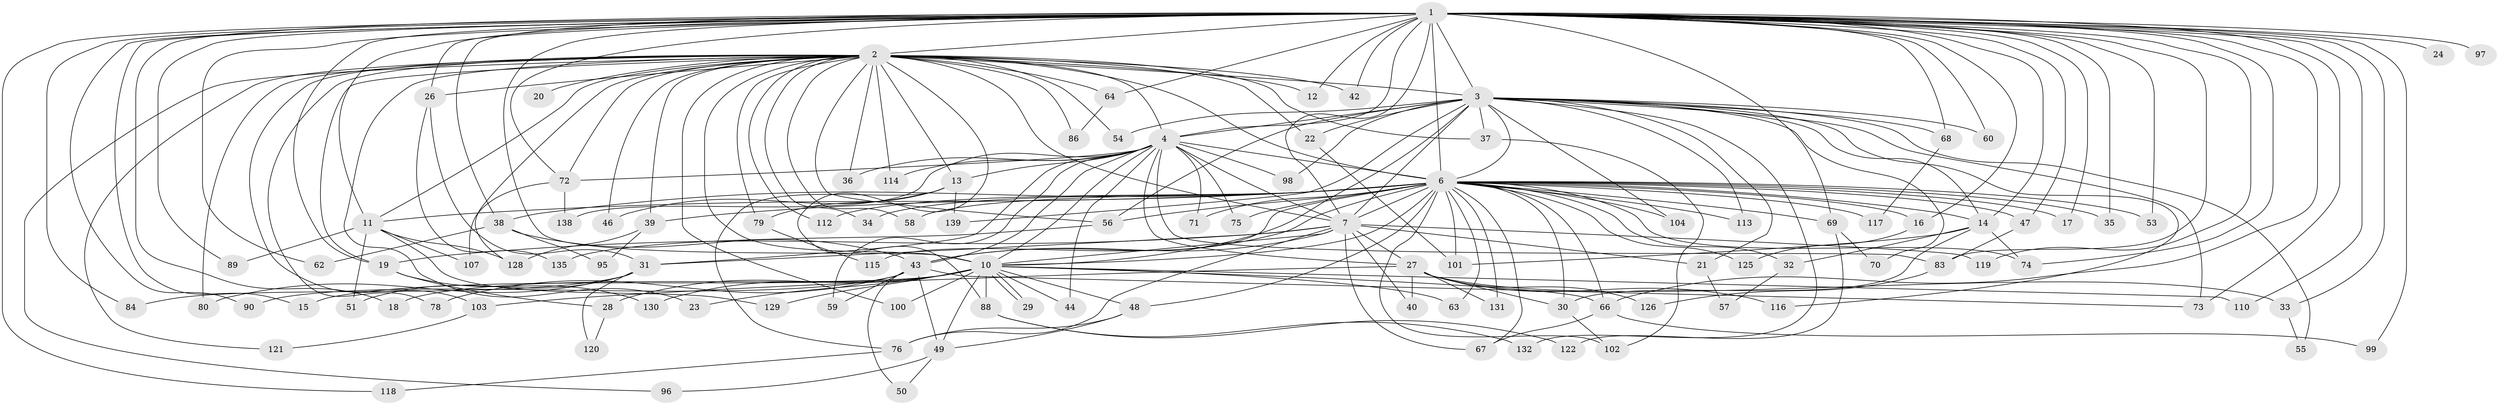 // Generated by graph-tools (version 1.1) at 2025/51/02/27/25 19:51:53]
// undirected, 109 vertices, 241 edges
graph export_dot {
graph [start="1"]
  node [color=gray90,style=filled];
  1 [super="+8"];
  2 [super="+5"];
  3 [super="+41"];
  4 [super="+82"];
  6 [super="+9"];
  7 [super="+106"];
  10 [super="+77"];
  11 [super="+109"];
  12;
  13 [super="+61"];
  14 [super="+45"];
  15;
  16;
  17;
  18;
  19 [super="+25"];
  20;
  21;
  22;
  23;
  24;
  26;
  27 [super="+93"];
  28;
  29;
  30 [super="+134"];
  31 [super="+65"];
  32;
  33;
  34;
  35 [super="+92"];
  36;
  37;
  38 [super="+52"];
  39;
  40;
  42;
  43 [super="+85"];
  44;
  46 [super="+108"];
  47;
  48;
  49 [super="+127"];
  50;
  51;
  53;
  54;
  55;
  56 [super="+137"];
  57;
  58;
  59;
  60;
  62;
  63;
  64;
  66 [super="+94"];
  67 [super="+123"];
  68;
  69;
  70;
  71;
  72 [super="+87"];
  73 [super="+81"];
  74 [super="+124"];
  75;
  76 [super="+111"];
  78;
  79;
  80;
  83 [super="+91"];
  84;
  86;
  88;
  89;
  90;
  95;
  96;
  97;
  98;
  99;
  100;
  101 [super="+136"];
  102 [super="+105"];
  103;
  104;
  107;
  110;
  112;
  113;
  114;
  115;
  116;
  117;
  118;
  119;
  120;
  121;
  122;
  125;
  126;
  128 [super="+133"];
  129;
  130;
  131;
  132;
  135;
  138;
  139;
  1 -- 2 [weight=4];
  1 -- 3 [weight=2];
  1 -- 4 [weight=2];
  1 -- 6 [weight=4];
  1 -- 7 [weight=2];
  1 -- 10 [weight=2];
  1 -- 11;
  1 -- 12;
  1 -- 19;
  1 -- 24 [weight=2];
  1 -- 26;
  1 -- 35 [weight=2];
  1 -- 42;
  1 -- 53;
  1 -- 62;
  1 -- 73;
  1 -- 89;
  1 -- 90;
  1 -- 97 [weight=2];
  1 -- 99;
  1 -- 110;
  1 -- 64;
  1 -- 66;
  1 -- 68;
  1 -- 69;
  1 -- 74;
  1 -- 14;
  1 -- 15;
  1 -- 16;
  1 -- 17;
  1 -- 18;
  1 -- 83;
  1 -- 84;
  1 -- 33;
  1 -- 38;
  1 -- 47;
  1 -- 118;
  1 -- 119;
  1 -- 60;
  1 -- 72;
  2 -- 3 [weight=2];
  2 -- 4 [weight=2];
  2 -- 6 [weight=4];
  2 -- 7 [weight=2];
  2 -- 10 [weight=3];
  2 -- 11;
  2 -- 12;
  2 -- 13 [weight=2];
  2 -- 36;
  2 -- 37;
  2 -- 39;
  2 -- 42;
  2 -- 46 [weight=2];
  2 -- 54;
  2 -- 64;
  2 -- 78;
  2 -- 79;
  2 -- 80;
  2 -- 96;
  2 -- 100;
  2 -- 112;
  2 -- 72;
  2 -- 20;
  2 -- 22;
  2 -- 23;
  2 -- 86;
  2 -- 26;
  2 -- 88;
  2 -- 34;
  2 -- 103;
  2 -- 114;
  2 -- 56;
  2 -- 121;
  2 -- 58;
  2 -- 128;
  2 -- 19;
  3 -- 4 [weight=2];
  3 -- 6 [weight=2];
  3 -- 7;
  3 -- 10 [weight=2];
  3 -- 14;
  3 -- 21;
  3 -- 22;
  3 -- 37;
  3 -- 54;
  3 -- 55;
  3 -- 60;
  3 -- 68;
  3 -- 70;
  3 -- 98;
  3 -- 104;
  3 -- 113;
  3 -- 116;
  3 -- 132;
  3 -- 139;
  3 -- 73;
  3 -- 56;
  4 -- 6 [weight=2];
  4 -- 7;
  4 -- 10;
  4 -- 13;
  4 -- 27;
  4 -- 31;
  4 -- 36;
  4 -- 43;
  4 -- 44;
  4 -- 59;
  4 -- 71;
  4 -- 72;
  4 -- 75;
  4 -- 83;
  4 -- 98;
  4 -- 138;
  4 -- 114;
  6 -- 7 [weight=3];
  6 -- 10 [weight=2];
  6 -- 16;
  6 -- 17;
  6 -- 32;
  6 -- 35;
  6 -- 38;
  6 -- 53;
  6 -- 56;
  6 -- 63;
  6 -- 69;
  6 -- 102;
  6 -- 104;
  6 -- 115;
  6 -- 117;
  6 -- 125;
  6 -- 131;
  6 -- 71;
  6 -- 74;
  6 -- 75;
  6 -- 30;
  6 -- 34;
  6 -- 39;
  6 -- 43;
  6 -- 47;
  6 -- 48;
  6 -- 112;
  6 -- 113;
  6 -- 58;
  6 -- 11;
  6 -- 101;
  6 -- 14;
  6 -- 66;
  6 -- 67;
  7 -- 10;
  7 -- 19;
  7 -- 21;
  7 -- 27;
  7 -- 31;
  7 -- 40;
  7 -- 67;
  7 -- 76;
  7 -- 119;
  7 -- 43;
  10 -- 15;
  10 -- 18;
  10 -- 23;
  10 -- 28;
  10 -- 29;
  10 -- 29;
  10 -- 44;
  10 -- 48;
  10 -- 49;
  10 -- 63;
  10 -- 66;
  10 -- 88;
  10 -- 100;
  10 -- 110;
  10 -- 129;
  10 -- 130;
  11 -- 51;
  11 -- 89;
  11 -- 107;
  11 -- 129;
  11 -- 128;
  13 -- 46;
  13 -- 76;
  13 -- 139;
  13 -- 79;
  14 -- 30;
  14 -- 32;
  14 -- 101;
  14 -- 74;
  16 -- 125;
  19 -- 28;
  19 -- 130;
  21 -- 57;
  22 -- 101;
  26 -- 135;
  26 -- 31;
  27 -- 30;
  27 -- 33;
  27 -- 40;
  27 -- 116;
  27 -- 131;
  27 -- 126;
  27 -- 103;
  28 -- 120;
  30 -- 102;
  31 -- 51;
  31 -- 120;
  31 -- 80;
  31 -- 84;
  32 -- 57;
  33 -- 55;
  37 -- 102;
  38 -- 95;
  38 -- 62;
  38 -- 43;
  39 -- 95;
  39 -- 128;
  43 -- 49;
  43 -- 50;
  43 -- 59;
  43 -- 73;
  43 -- 78;
  43 -- 90;
  47 -- 83;
  48 -- 76;
  48 -- 49;
  49 -- 50;
  49 -- 96;
  56 -- 135;
  64 -- 86;
  66 -- 67;
  66 -- 99;
  68 -- 117;
  69 -- 70;
  69 -- 122;
  72 -- 107;
  72 -- 138;
  76 -- 118;
  79 -- 115;
  83 -- 126;
  88 -- 122;
  88 -- 132;
  103 -- 121;
}
